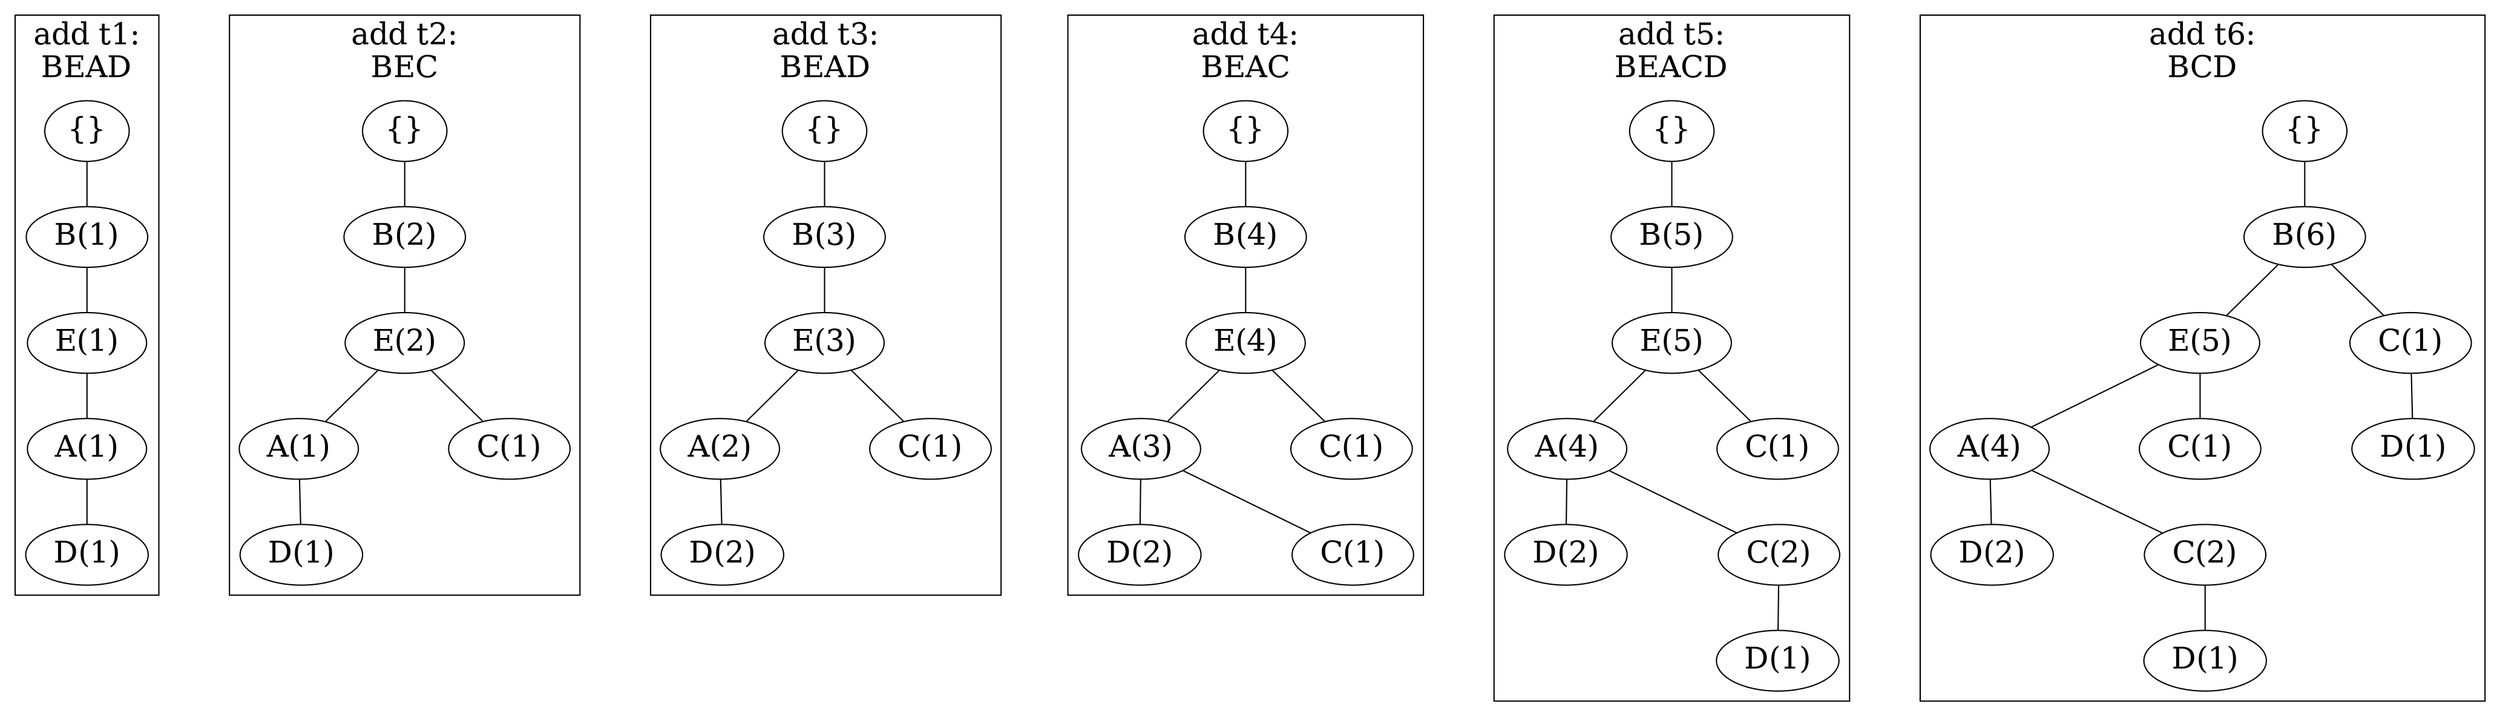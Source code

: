 graph "G" {
      fontsize=24;
      nodesep=1;
      node [fontsize=24];

      {node [label="{}"] empty;}
      {node [label="{}"] empty1;}
      {node [label="{}"] empty2;}
      {node [label="{}"] empty3;}
      {node [label="{}"] empty4;}
      {node [label="{}"] empty5;}
      {node [label="A(1)"] A1;}
      {node [label="A(4)"] A2;}
      {node [label="C(1)"] C1;}
      {node [label="C(1)"] C2;}
      {node [label="C(1)"] C3;}
      {node [label="C(1)"] C4;}
      {node [label="C(1)"] C5;}
      {node [label="C(1)"] C6;}
      {node [label="C(2)"] C7;}
      {node [label="C(1)"] C8;}
      {node [label="D(1)"] D1;}
      {node [label="D(2)"] D2;}
      {node [label="D(2)"] D3;}
      {node [label="D(1)"] D4;}
      {node [label="D(1)"] D5;}
      {node [label="D(2)"] D6;}
      {node [label="D(1)"] D7;}
      {node [label="E(5)"] E2;}

      subgraph cluster0 {	
       		label = "add t1:\nBEAD";
		empty--"B(1)"--"E(1)"--"A(1)"--"D(1)";
      }

      subgraph cluster1 {	
       		label = "add t2:\nBEC";
		{rank=same; C1; A1;}
		empty1--"B(2)" -- "E(2)" -- A1 -- D1;
		"E(2)" -- C1;
		A1 -- C1 [style=invis];
	
      }

      subgraph cluster2 {	
       		label = "add t3:\nBEAD";
		empty2--"B(3)" -- "E(3)" -- "A(2)" -- "D(2)";
		"E(3)" -- C2;
		{rank=same; "A(2)"; C2;}
		"A(2)" -- C2 [style=invis];
      }

      subgraph cluster3 {	
       		label = "add t4:\nBEAC";
		empty3--"B(4)" -- "E(4)" -- "A(3)" -- D2;
		"A(3)" -- C4;
		"E(4)" -- C3;
		{rank=same; "A(3)"; C3;}	
		"A(3)" -- C3 [style=invis];
		{rank=same; D2; C4;}	
		D2 -- C4 [style=invis];
		
      }

      subgraph cluster4 {	
       		label = "add t5:\nBEACD";
		empty4--"B(5)" -- "E(5)" -- "A(4)" -- D3;
		"E(5)" -- C5;
		"A(4)" -- "C(2)" -- D4;
		{rank=same; "A(4)"; C5;}	 
		"A(4)" -- C5 [style=invis];
      }


      subgraph cluster5 {	
       		label = "add t6:\nBCD";
		empty5--"B(6)"--E2--A2--D6;
      		E2--C8;
		A2--C7--D7;      		
      		"B(6)"--C6--D5;
		{rank=same; A2; C8;}	 
		A2 -- C8 [style=invis];
		{rank=same; E2; C6;}	 
		E2 -- C6 [style=invis];
		{rank=same; C7; D6;}	 
		D6 -- C7 [style=invis];

      }



}
